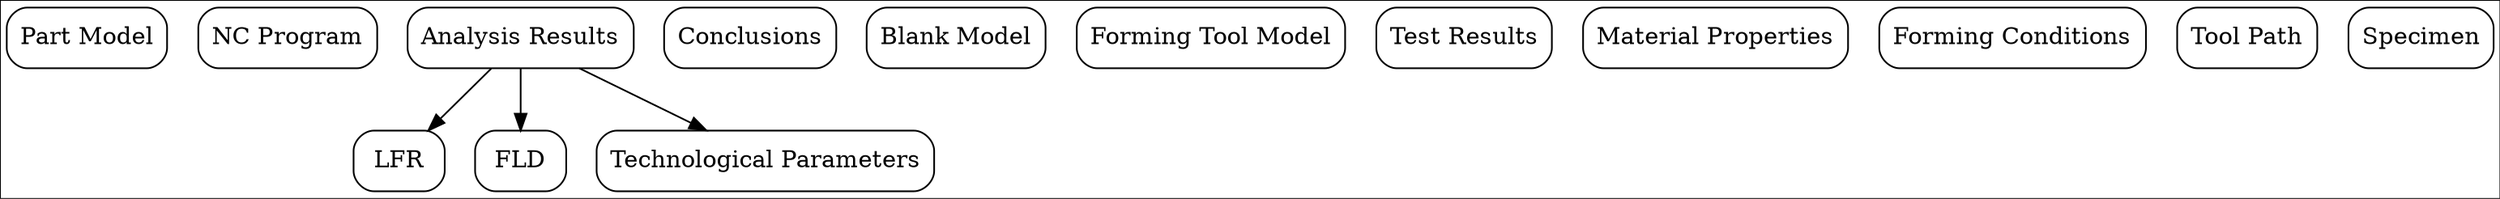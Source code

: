 digraph datamodel {
colorscheme=pastel19;
node [color=black, fillcolor=white, shape=record, style="filled, rounded"];
o1 [label="Part Model"];
o2 [label="NC Program"];
o3 [label="Analysis Results"];
o4 [label=Conclusions];
o5 [label="Blank Model"];
o6 [label="Forming Tool Model"];
o7 [label="Test Results"];
o8 [label="Material Properties"];
o9 [label="Forming Conditions"];
o10 [label="Tool Path"];
o11 [label=Specimen];
o12 [label=LFR];
o13 [label=FLD];
o14 [label="Technological Parameters"];
o3 -> o12;
o3 -> o13;
o3 -> o14;
}
